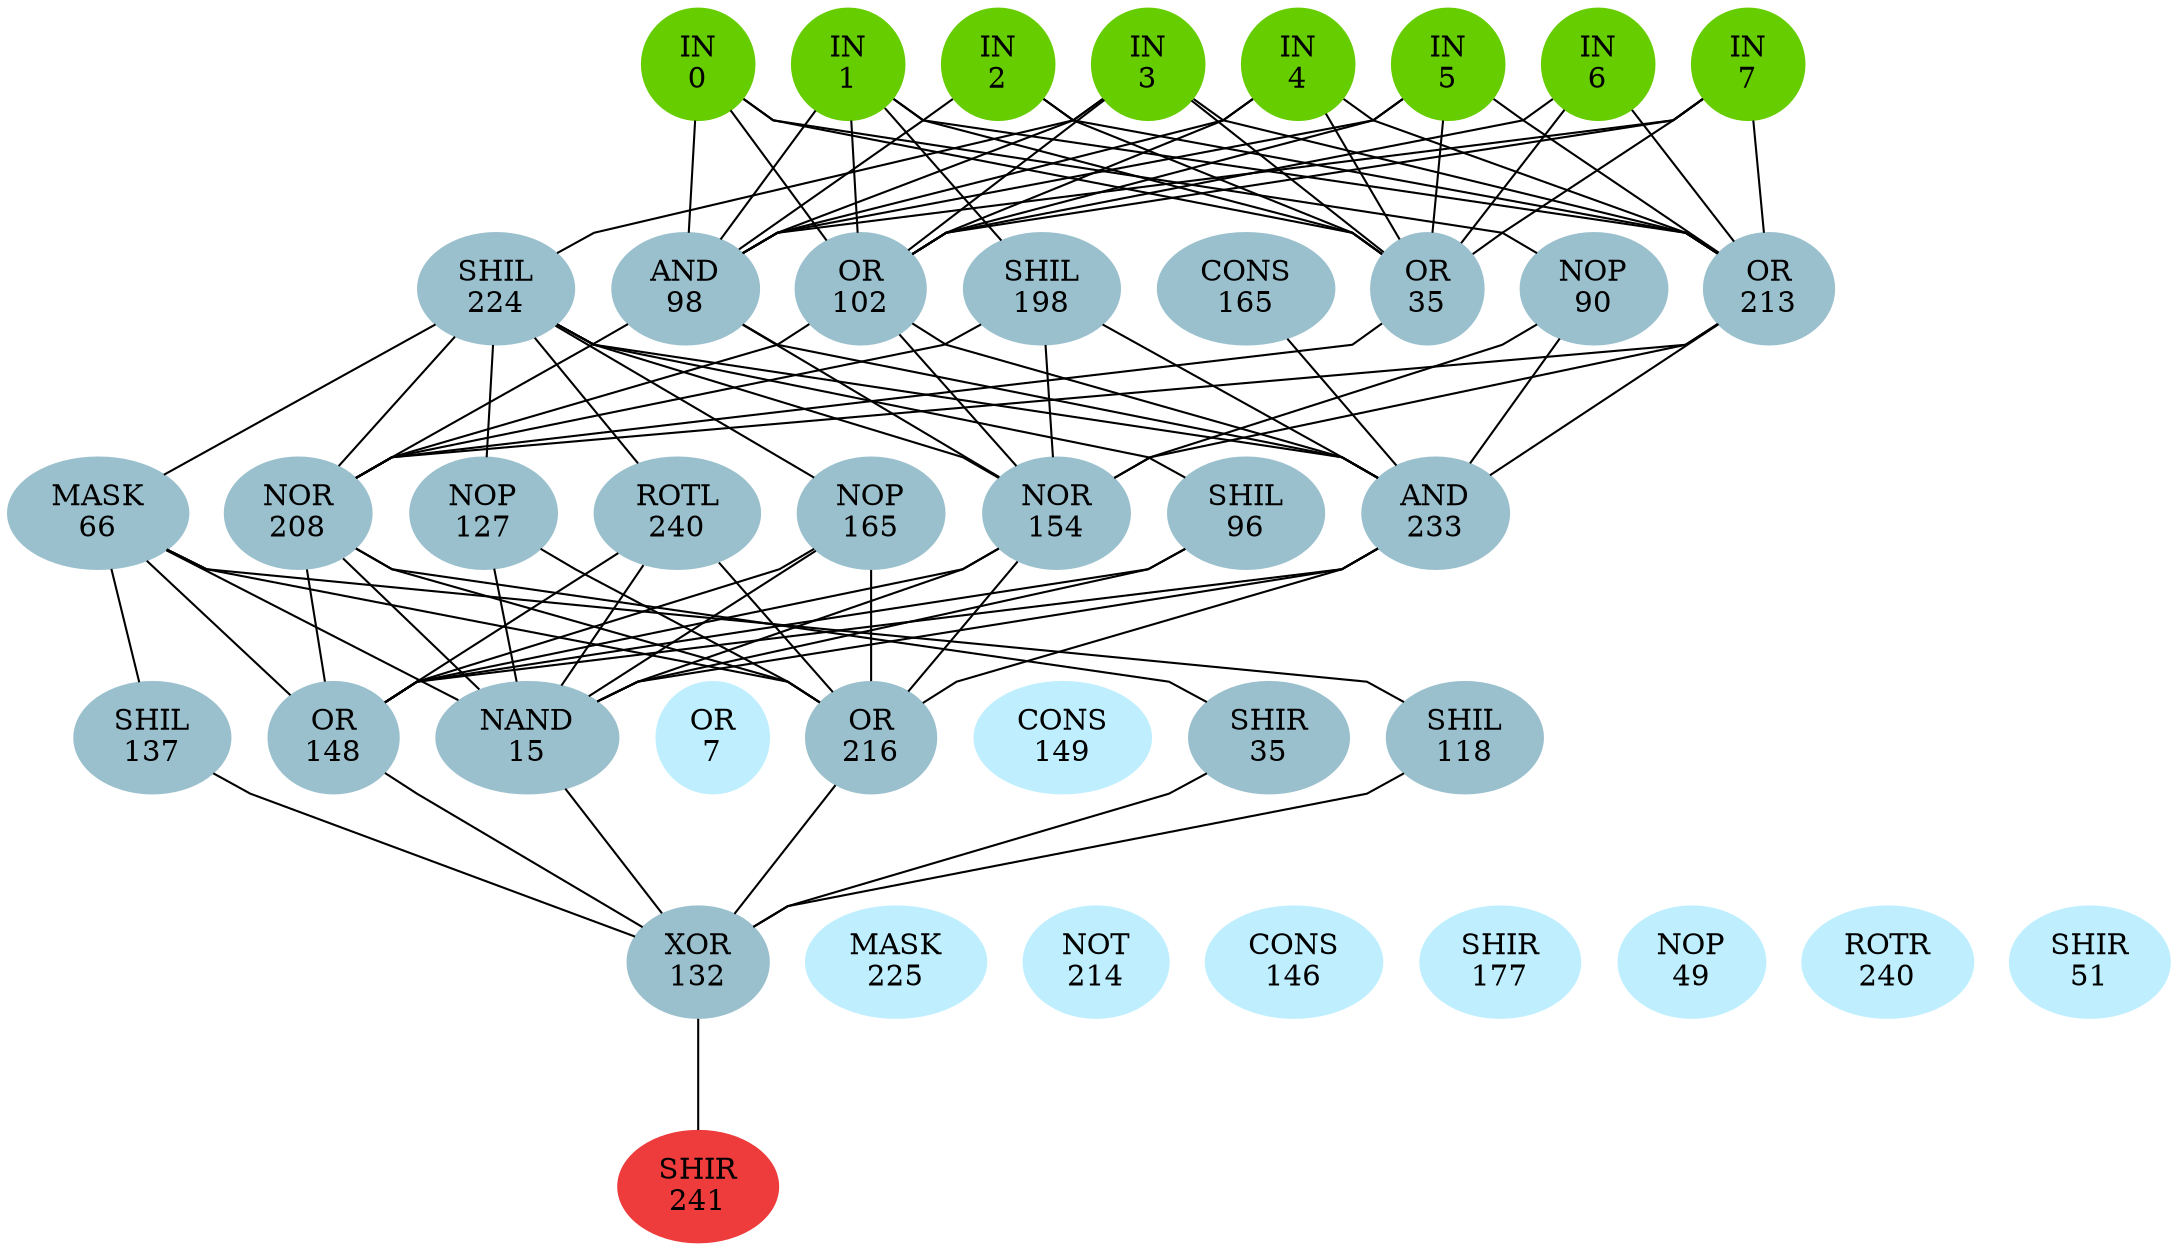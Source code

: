graph EACircuit {
rankdir=BT;
ranksep=0.75;
ordering=out;
splines=polyline;
node [style=filled, color=lightblue2];

{ rank=same;
node [color=chartreuse3];
"-1_0"[label="IN\n0"];
node [color=chartreuse3];
"-1_1"[label="IN\n1"];
node [color=chartreuse3];
"-1_2"[label="IN\n2"];
node [color=chartreuse3];
"-1_3"[label="IN\n3"];
node [color=chartreuse3];
"-1_4"[label="IN\n4"];
node [color=chartreuse3];
"-1_5"[label="IN\n5"];
node [color=chartreuse3];
"-1_6"[label="IN\n6"];
node [color=chartreuse3];
"-1_7"[label="IN\n7"];
}
{ rank=same;
node [color=lightblue3];
"0_0"[label="SHIL\n224"];
node [color=lightblue3];
"0_1"[label="AND\n98"];
node [color=lightblue3];
"0_2"[label="OR\n102"];
node [color=lightblue3];
"0_3"[label="SHIL\n198"];
node [color=lightblue3];
"0_4"[label="CONS\n165"];
node [color=lightblue3];
"0_5"[label="OR\n35"];
node [color=lightblue3];
"0_6"[label="NOP\n90"];
node [color=lightblue3];
"0_7"[label="OR\n213"];
}
{ rank=same;
node [color=lightblue3];
"1_0"[label="MASK\n66"];
node [color=lightblue3];
"1_1"[label="NOR\n208"];
node [color=lightblue3];
"1_2"[label="NOP\n127"];
node [color=lightblue3];
"1_3"[label="ROTL\n240"];
node [color=lightblue3];
"1_4"[label="NOP\n165"];
node [color=lightblue3];
"1_5"[label="NOR\n154"];
node [color=lightblue3];
"1_6"[label="SHIL\n96"];
node [color=lightblue3];
"1_7"[label="AND\n233"];
}
{ rank=same;
node [color=lightblue3];
"2_0"[label="SHIL\n137"];
node [color=lightblue3];
"2_1"[label="OR\n148"];
node [color=lightblue3];
"2_2"[label="NAND\n15"];
node [color=lightblue1];
"2_3"[label="OR\n7"];
node [color=lightblue3];
"2_4"[label="OR\n216"];
node [color=lightblue1];
"2_5"[label="CONS\n149"];
node [color=lightblue3];
"2_6"[label="SHIR\n35"];
node [color=lightblue3];
"2_7"[label="SHIL\n118"];
}
{ rank=same;
node [color=lightblue3];
"3_0"[label="XOR\n132"];
node [color=lightblue1];
"3_1"[label="MASK\n225"];
node [color=lightblue1];
"3_2"[label="NOT\n214"];
node [color=lightblue1];
"3_3"[label="CONS\n146"];
node [color=lightblue1];
"3_4"[label="SHIR\n177"];
node [color=lightblue1];
"3_5"[label="NOP\n49"];
node [color=lightblue1];
"3_6"[label="ROTR\n240"];
node [color=lightblue1];
"3_7"[label="SHIR\n51"];
}
{ rank=same;
node [color=brown2];
"4_0"[label="SHIR\n241"];
}
edge[style=invis];
"-1_0" -- "-1_1" -- "-1_2" -- "-1_3" -- "-1_4" -- "-1_5" -- "-1_6" -- "-1_7";
"0_0" -- "0_1" -- "0_2" -- "0_3" -- "0_4" -- "0_5" -- "0_6" -- "0_7";
"1_0" -- "1_1" -- "1_2" -- "1_3" -- "1_4" -- "1_5" -- "1_6" -- "1_7";
"2_0" -- "2_1" -- "2_2" -- "2_3" -- "2_4" -- "2_5" -- "2_6" -- "2_7";
"3_0" -- "3_1" -- "3_2" -- "3_3" -- "3_4" -- "3_5" -- "3_6" -- "3_7";
"4_0" -- "4_0";
edge[style=solid];
"0_0" -- "-1_3";
"0_1" -- "-1_0";
"0_1" -- "-1_1";
"0_1" -- "-1_2";
"0_1" -- "-1_3";
"0_1" -- "-1_4";
"0_1" -- "-1_5";
"0_1" -- "-1_7";
"0_2" -- "-1_0";
"0_2" -- "-1_1";
"0_2" -- "-1_3";
"0_2" -- "-1_4";
"0_2" -- "-1_5";
"0_2" -- "-1_6";
"0_2" -- "-1_7";
"0_3" -- "-1_1";
"0_5" -- "-1_0";
"0_5" -- "-1_1";
"0_5" -- "-1_2";
"0_5" -- "-1_3";
"0_5" -- "-1_4";
"0_5" -- "-1_5";
"0_5" -- "-1_6";
"0_5" -- "-1_7";
"0_6" -- "-1_0";
"0_7" -- "-1_1";
"0_7" -- "-1_2";
"0_7" -- "-1_3";
"0_7" -- "-1_4";
"0_7" -- "-1_5";
"0_7" -- "-1_6";
"0_7" -- "-1_7";
"1_0" -- "0_0";
"1_1" -- "0_0";
"1_1" -- "0_1";
"1_1" -- "0_2";
"1_1" -- "0_3";
"1_1" -- "0_5";
"1_1" -- "0_7";
"1_2" -- "0_0";
"1_3" -- "0_0";
"1_4" -- "0_0";
"1_5" -- "0_0";
"1_5" -- "0_1";
"1_5" -- "0_2";
"1_5" -- "0_3";
"1_5" -- "0_6";
"1_5" -- "0_7";
"1_6" -- "0_0";
"1_7" -- "0_0";
"1_7" -- "0_1";
"1_7" -- "0_2";
"1_7" -- "0_3";
"1_7" -- "0_4";
"1_7" -- "0_6";
"1_7" -- "0_7";
"2_0" -- "1_0";
"2_1" -- "1_0";
"2_1" -- "1_1";
"2_1" -- "1_3";
"2_1" -- "1_4";
"2_1" -- "1_5";
"2_1" -- "1_6";
"2_1" -- "1_7";
"2_2" -- "1_0";
"2_2" -- "1_1";
"2_2" -- "1_2";
"2_2" -- "1_3";
"2_2" -- "1_4";
"2_2" -- "1_5";
"2_2" -- "1_6";
"2_2" -- "1_7";
"2_4" -- "1_0";
"2_4" -- "1_1";
"2_4" -- "1_2";
"2_4" -- "1_3";
"2_4" -- "1_4";
"2_4" -- "1_5";
"2_4" -- "1_7";
"2_6" -- "1_1";
"2_7" -- "1_0";
"3_0" -- "2_0";
"3_0" -- "2_1";
"3_0" -- "2_2";
"3_0" -- "2_4";
"3_0" -- "2_6";
"3_0" -- "2_7";
"4_0" -- "3_0";
}